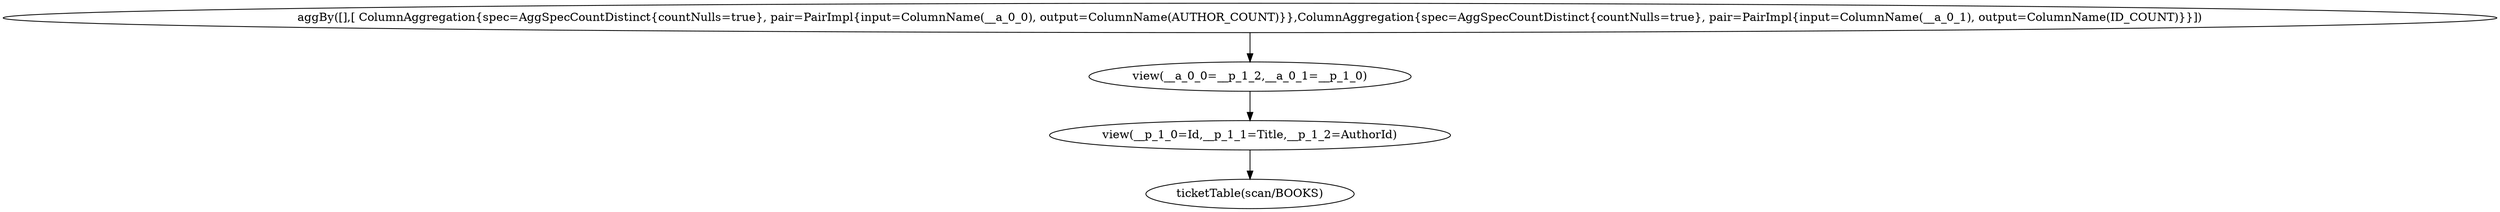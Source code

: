 digraph {
"op_0" ["label"="ticketTable(scan/BOOKS)"]
"op_1" ["label"="view(__p_1_0=Id,__p_1_1=Title,__p_1_2=AuthorId)"]
"op_2" ["label"="view(__a_0_0=__p_1_2,__a_0_1=__p_1_0)"]
"op_3" ["label"="aggBy([],[ ColumnAggregation{spec=AggSpecCountDistinct{countNulls=true}, pair=PairImpl{input=ColumnName(__a_0_0), output=ColumnName(AUTHOR_COUNT)}},ColumnAggregation{spec=AggSpecCountDistinct{countNulls=true}, pair=PairImpl{input=ColumnName(__a_0_1), output=ColumnName(ID_COUNT)}}])"]
"op_1" -> "op_0"
"op_2" -> "op_1"
"op_3" -> "op_2"
}